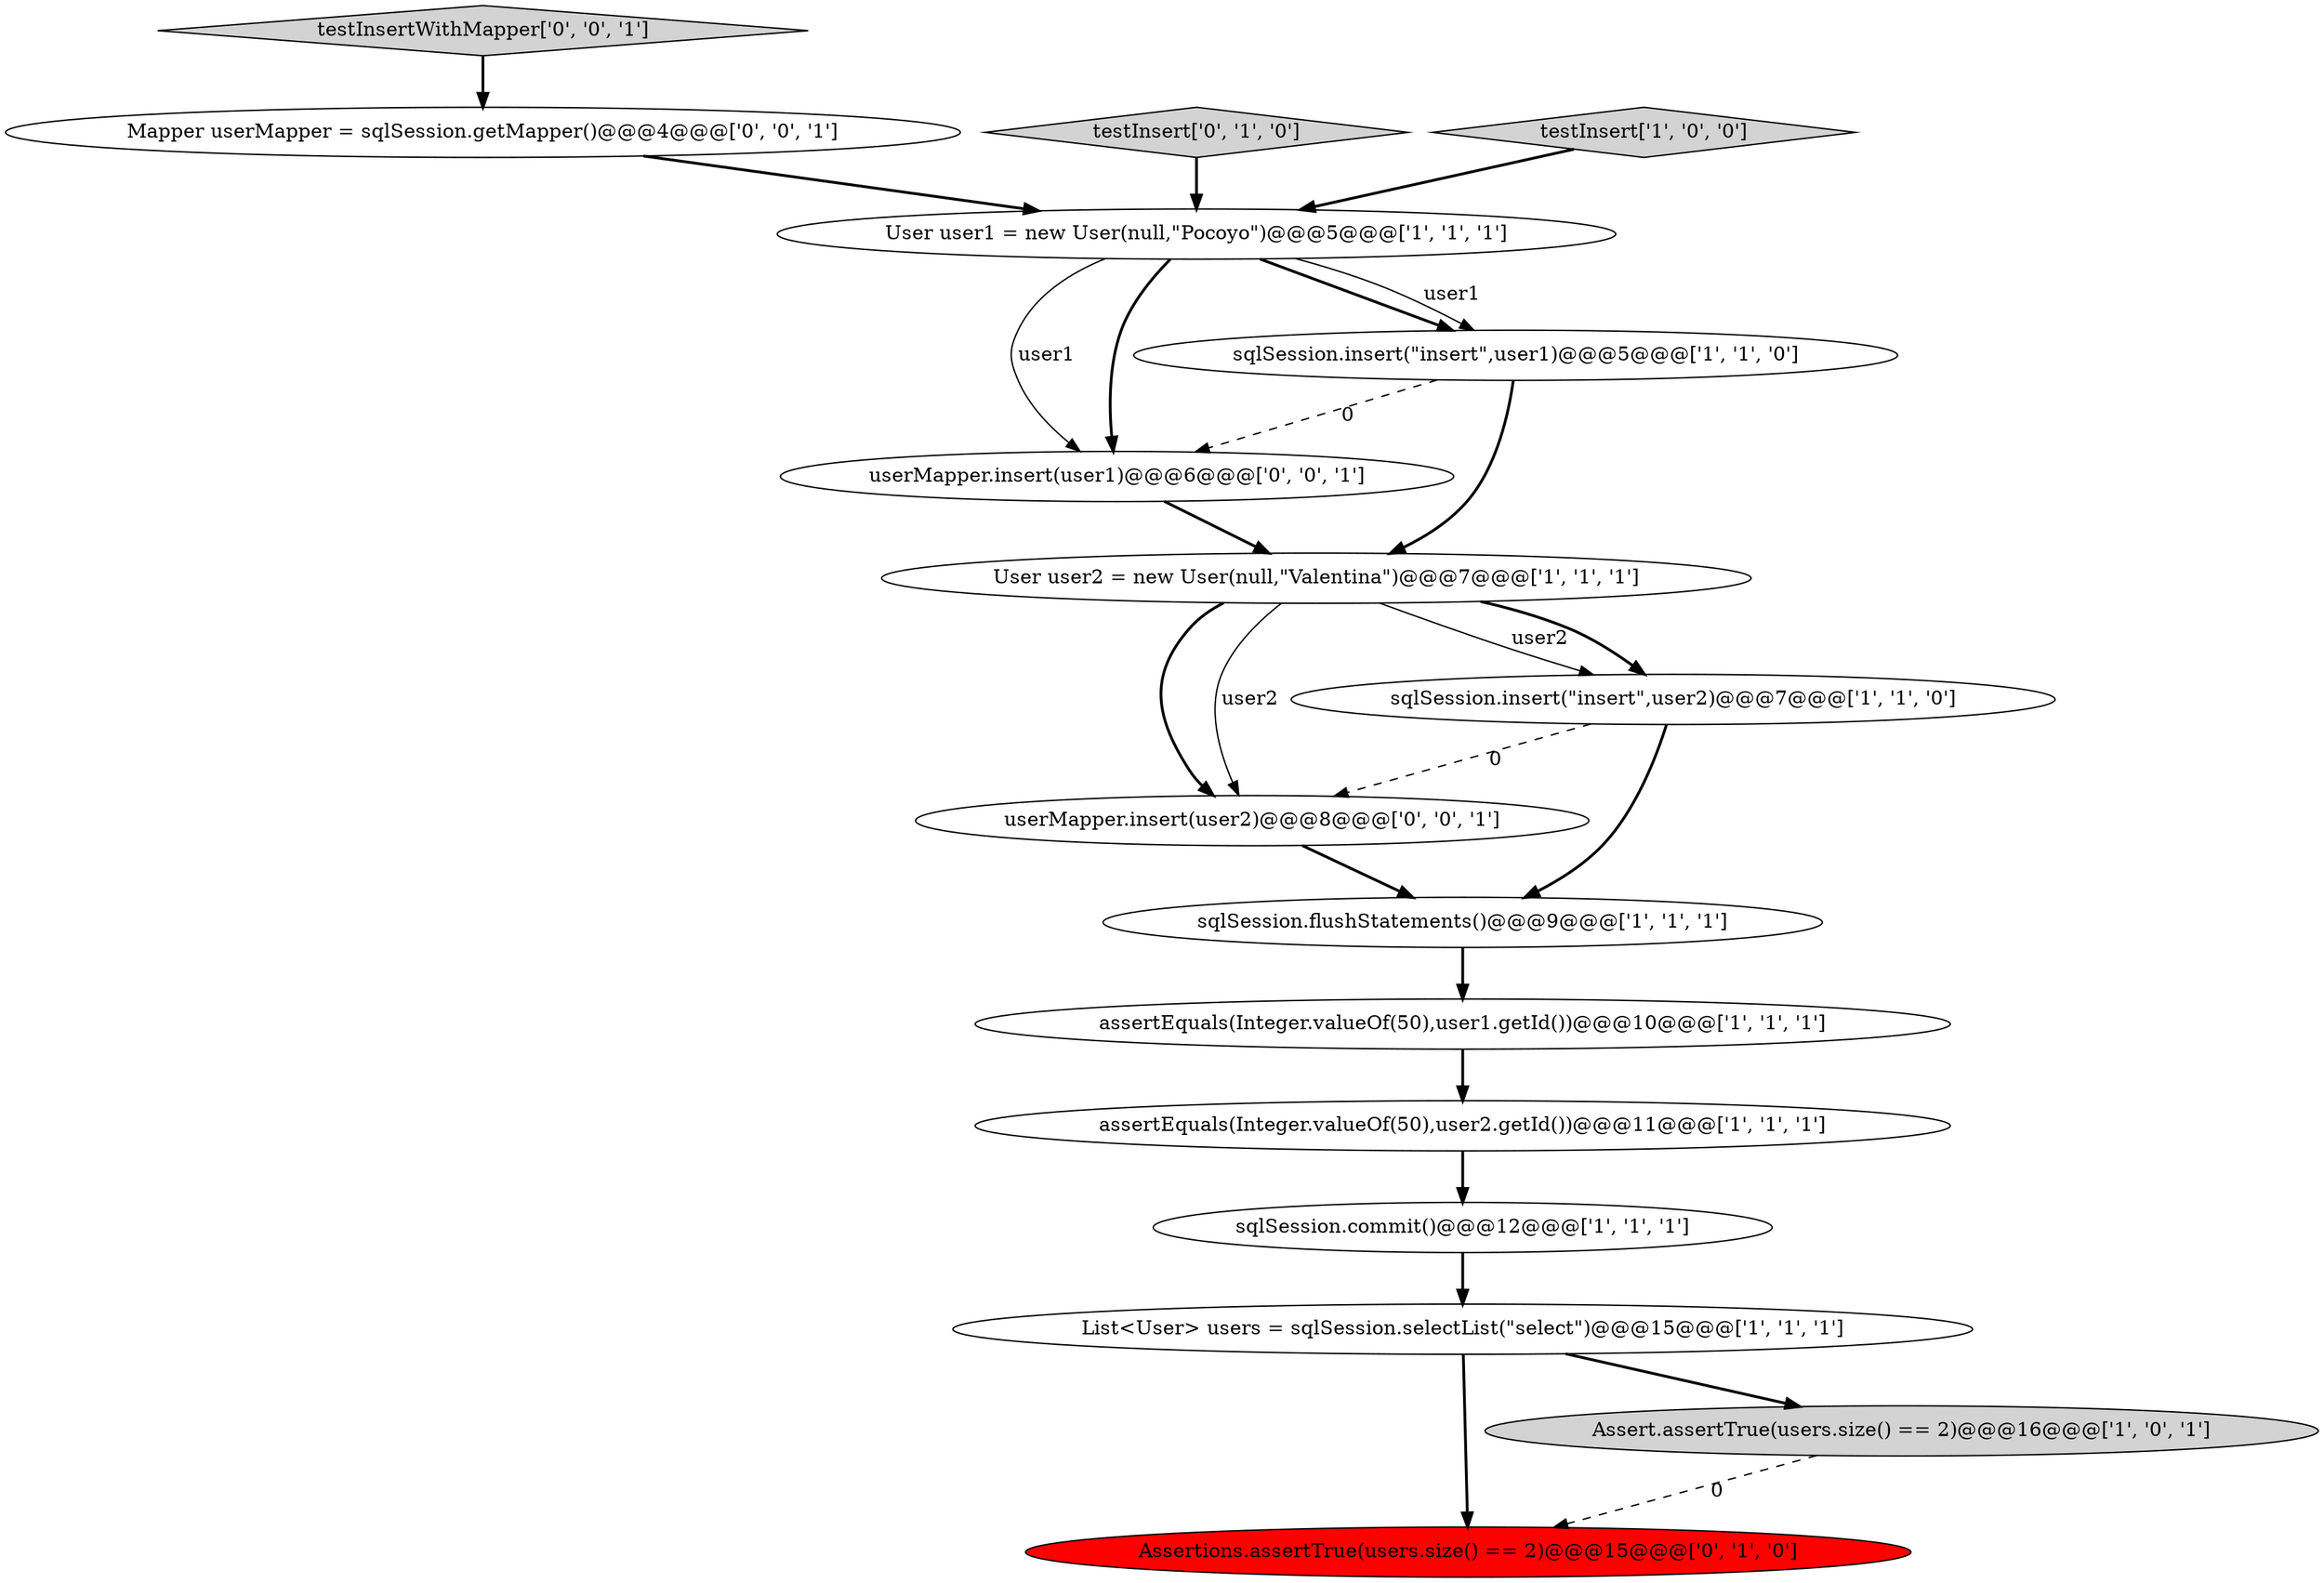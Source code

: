 digraph {
9 [style = filled, label = "sqlSession.commit()@@@12@@@['1', '1', '1']", fillcolor = white, shape = ellipse image = "AAA0AAABBB1BBB"];
11 [style = filled, label = "Assertions.assertTrue(users.size() == 2)@@@15@@@['0', '1', '0']", fillcolor = red, shape = ellipse image = "AAA1AAABBB2BBB"];
0 [style = filled, label = "List<User> users = sqlSession.selectList(\"select\")@@@15@@@['1', '1', '1']", fillcolor = white, shape = ellipse image = "AAA0AAABBB1BBB"];
8 [style = filled, label = "assertEquals(Integer.valueOf(50),user2.getId())@@@11@@@['1', '1', '1']", fillcolor = white, shape = ellipse image = "AAA0AAABBB1BBB"];
16 [style = filled, label = "Mapper userMapper = sqlSession.getMapper()@@@4@@@['0', '0', '1']", fillcolor = white, shape = ellipse image = "AAA0AAABBB3BBB"];
3 [style = filled, label = "User user2 = new User(null,\"Valentina\")@@@7@@@['1', '1', '1']", fillcolor = white, shape = ellipse image = "AAA0AAABBB1BBB"];
6 [style = filled, label = "assertEquals(Integer.valueOf(50),user1.getId())@@@10@@@['1', '1', '1']", fillcolor = white, shape = ellipse image = "AAA0AAABBB1BBB"];
12 [style = filled, label = "testInsert['0', '1', '0']", fillcolor = lightgray, shape = diamond image = "AAA0AAABBB2BBB"];
13 [style = filled, label = "userMapper.insert(user1)@@@6@@@['0', '0', '1']", fillcolor = white, shape = ellipse image = "AAA0AAABBB3BBB"];
14 [style = filled, label = "testInsertWithMapper['0', '0', '1']", fillcolor = lightgray, shape = diamond image = "AAA0AAABBB3BBB"];
10 [style = filled, label = "sqlSession.insert(\"insert\",user1)@@@5@@@['1', '1', '0']", fillcolor = white, shape = ellipse image = "AAA0AAABBB1BBB"];
2 [style = filled, label = "User user1 = new User(null,\"Pocoyo\")@@@5@@@['1', '1', '1']", fillcolor = white, shape = ellipse image = "AAA0AAABBB1BBB"];
5 [style = filled, label = "sqlSession.flushStatements()@@@9@@@['1', '1', '1']", fillcolor = white, shape = ellipse image = "AAA0AAABBB1BBB"];
15 [style = filled, label = "userMapper.insert(user2)@@@8@@@['0', '0', '1']", fillcolor = white, shape = ellipse image = "AAA0AAABBB3BBB"];
4 [style = filled, label = "Assert.assertTrue(users.size() == 2)@@@16@@@['1', '0', '1']", fillcolor = lightgray, shape = ellipse image = "AAA0AAABBB1BBB"];
1 [style = filled, label = "testInsert['1', '0', '0']", fillcolor = lightgray, shape = diamond image = "AAA0AAABBB1BBB"];
7 [style = filled, label = "sqlSession.insert(\"insert\",user2)@@@7@@@['1', '1', '0']", fillcolor = white, shape = ellipse image = "AAA0AAABBB1BBB"];
14->16 [style = bold, label=""];
2->13 [style = solid, label="user1"];
9->0 [style = bold, label=""];
3->7 [style = solid, label="user2"];
0->11 [style = bold, label=""];
10->3 [style = bold, label=""];
3->15 [style = bold, label=""];
10->13 [style = dashed, label="0"];
16->2 [style = bold, label=""];
2->10 [style = bold, label=""];
15->5 [style = bold, label=""];
2->13 [style = bold, label=""];
12->2 [style = bold, label=""];
7->5 [style = bold, label=""];
2->10 [style = solid, label="user1"];
5->6 [style = bold, label=""];
13->3 [style = bold, label=""];
3->7 [style = bold, label=""];
0->4 [style = bold, label=""];
6->8 [style = bold, label=""];
8->9 [style = bold, label=""];
3->15 [style = solid, label="user2"];
7->15 [style = dashed, label="0"];
1->2 [style = bold, label=""];
4->11 [style = dashed, label="0"];
}
